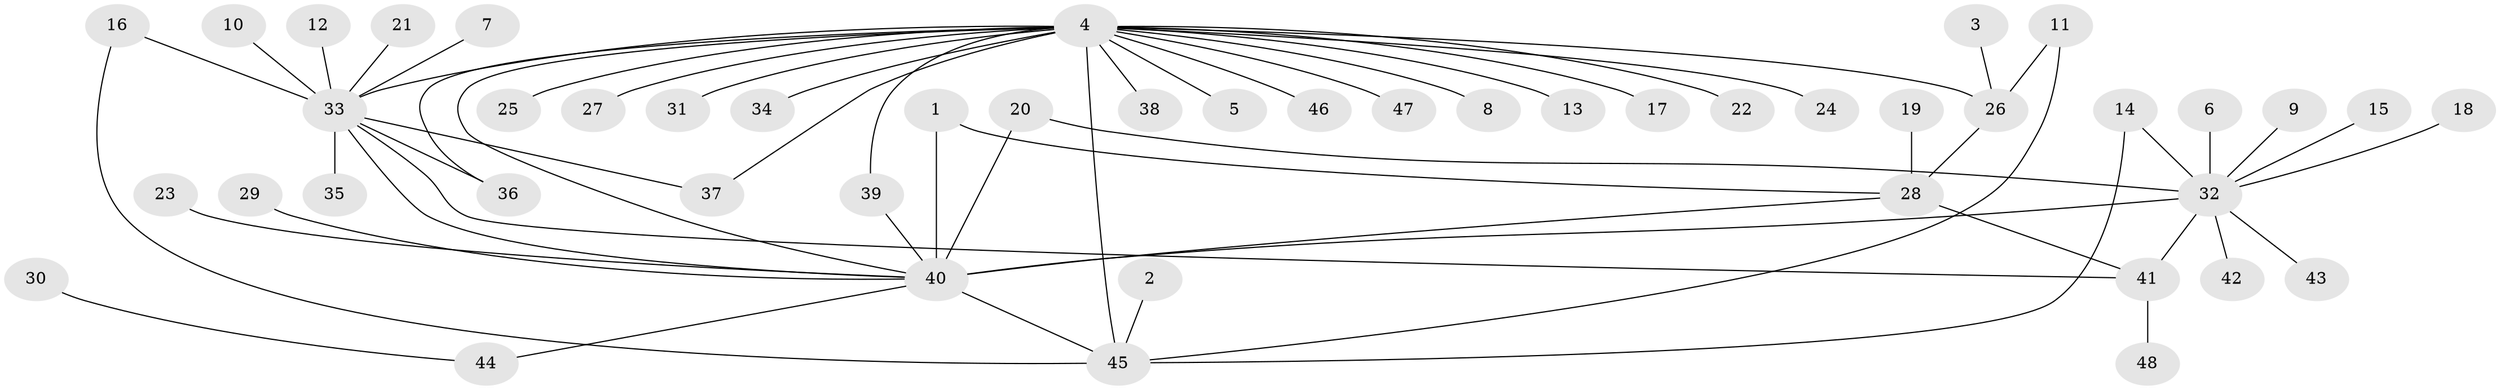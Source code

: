 // original degree distribution, {12: 0.020833333333333332, 15: 0.010416666666666666, 4: 0.041666666666666664, 2: 0.1875, 8: 0.010416666666666666, 6: 0.010416666666666666, 1: 0.5729166666666666, 3: 0.09375, 14: 0.010416666666666666, 10: 0.010416666666666666, 5: 0.03125}
// Generated by graph-tools (version 1.1) at 2025/26/03/09/25 03:26:08]
// undirected, 48 vertices, 60 edges
graph export_dot {
graph [start="1"]
  node [color=gray90,style=filled];
  1;
  2;
  3;
  4;
  5;
  6;
  7;
  8;
  9;
  10;
  11;
  12;
  13;
  14;
  15;
  16;
  17;
  18;
  19;
  20;
  21;
  22;
  23;
  24;
  25;
  26;
  27;
  28;
  29;
  30;
  31;
  32;
  33;
  34;
  35;
  36;
  37;
  38;
  39;
  40;
  41;
  42;
  43;
  44;
  45;
  46;
  47;
  48;
  1 -- 28 [weight=1.0];
  1 -- 40 [weight=1.0];
  2 -- 45 [weight=2.0];
  3 -- 26 [weight=1.0];
  4 -- 5 [weight=1.0];
  4 -- 8 [weight=1.0];
  4 -- 13 [weight=1.0];
  4 -- 17 [weight=1.0];
  4 -- 22 [weight=1.0];
  4 -- 24 [weight=1.0];
  4 -- 25 [weight=1.0];
  4 -- 26 [weight=1.0];
  4 -- 27 [weight=1.0];
  4 -- 31 [weight=1.0];
  4 -- 33 [weight=1.0];
  4 -- 34 [weight=2.0];
  4 -- 36 [weight=1.0];
  4 -- 37 [weight=1.0];
  4 -- 38 [weight=1.0];
  4 -- 39 [weight=1.0];
  4 -- 40 [weight=1.0];
  4 -- 45 [weight=1.0];
  4 -- 46 [weight=1.0];
  4 -- 47 [weight=1.0];
  6 -- 32 [weight=1.0];
  7 -- 33 [weight=1.0];
  9 -- 32 [weight=1.0];
  10 -- 33 [weight=1.0];
  11 -- 26 [weight=1.0];
  11 -- 45 [weight=1.0];
  12 -- 33 [weight=1.0];
  14 -- 32 [weight=1.0];
  14 -- 45 [weight=1.0];
  15 -- 32 [weight=1.0];
  16 -- 33 [weight=1.0];
  16 -- 45 [weight=1.0];
  18 -- 32 [weight=1.0];
  19 -- 28 [weight=1.0];
  20 -- 32 [weight=1.0];
  20 -- 40 [weight=1.0];
  21 -- 33 [weight=1.0];
  23 -- 40 [weight=1.0];
  26 -- 28 [weight=1.0];
  28 -- 40 [weight=1.0];
  28 -- 41 [weight=1.0];
  29 -- 40 [weight=1.0];
  30 -- 44 [weight=1.0];
  32 -- 40 [weight=2.0];
  32 -- 41 [weight=1.0];
  32 -- 42 [weight=1.0];
  32 -- 43 [weight=1.0];
  33 -- 35 [weight=1.0];
  33 -- 36 [weight=1.0];
  33 -- 37 [weight=1.0];
  33 -- 40 [weight=1.0];
  33 -- 41 [weight=1.0];
  39 -- 40 [weight=1.0];
  40 -- 44 [weight=1.0];
  40 -- 45 [weight=2.0];
  41 -- 48 [weight=1.0];
}
